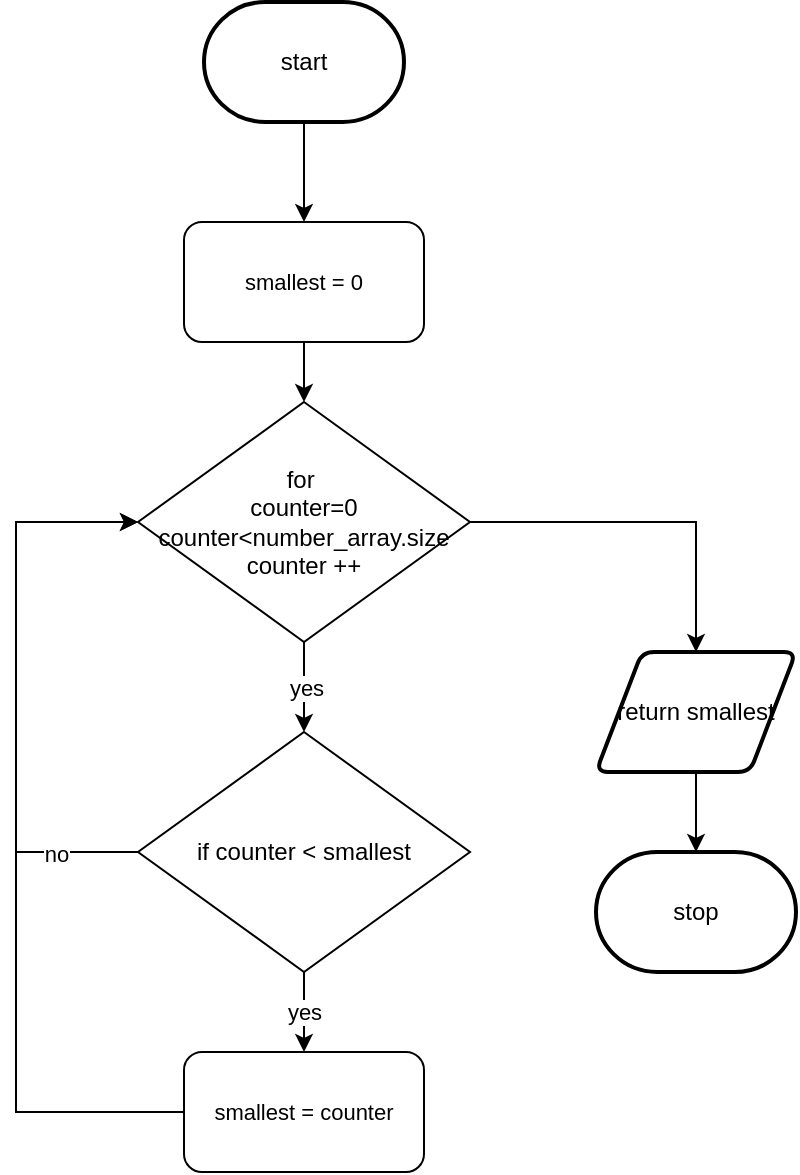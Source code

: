 <mxfile>
    <diagram id="u-GtxlJVRN88nns22guV" name="Page-1">
        <mxGraphModel dx="834" dy="711" grid="1" gridSize="10" guides="1" tooltips="1" connect="1" arrows="1" fold="1" page="1" pageScale="1" pageWidth="827" pageHeight="1169" math="0" shadow="0">
            <root>
                <mxCell id="0"/>
                <mxCell id="1" parent="0"/>
                <mxCell id="151" value="stop" style="strokeWidth=2;html=1;shape=mxgraph.flowchart.terminator;whiteSpace=wrap;" parent="1" vertex="1">
                    <mxGeometry x="570" y="645" width="100" height="60" as="geometry"/>
                </mxCell>
                <mxCell id="152" value="yes" style="edgeStyle=orthogonalEdgeStyle;shape=connector;rounded=0;html=1;exitX=0.5;exitY=1;exitDx=0;exitDy=0;entryX=0.5;entryY=0;entryDx=0;entryDy=0;labelBackgroundColor=default;fontFamily=Helvetica;fontSize=11;fontColor=default;endArrow=classic;strokeColor=default;" parent="1" source="154" edge="1">
                    <mxGeometry relative="1" as="geometry">
                        <mxPoint x="424" y="585" as="targetPoint"/>
                    </mxGeometry>
                </mxCell>
                <mxCell id="153" style="edgeStyle=orthogonalEdgeStyle;shape=connector;rounded=0;html=1;exitX=1;exitY=0.5;exitDx=0;exitDy=0;entryX=0.5;entryY=0;entryDx=0;entryDy=0;labelBackgroundColor=default;fontFamily=Helvetica;fontSize=11;fontColor=default;endArrow=classic;strokeColor=default;" parent="1" source="154" target="158" edge="1">
                    <mxGeometry relative="1" as="geometry"/>
                </mxCell>
                <mxCell id="154" value="for&amp;nbsp;&lt;br&gt;counter=0&lt;br&gt;counter&amp;lt;number_array.size&lt;br&gt;counter ++" style="rhombus;whiteSpace=wrap;html=1;" parent="1" vertex="1">
                    <mxGeometry x="341" y="420" width="166" height="120" as="geometry"/>
                </mxCell>
                <mxCell id="166" style="edgeStyle=none;html=1;exitX=0.5;exitY=1;exitDx=0;exitDy=0;exitPerimeter=0;" edge="1" parent="1" source="156" target="165">
                    <mxGeometry relative="1" as="geometry"/>
                </mxCell>
                <mxCell id="156" value="start" style="strokeWidth=2;html=1;shape=mxgraph.flowchart.terminator;whiteSpace=wrap;" parent="1" vertex="1">
                    <mxGeometry x="374" y="220" width="100" height="60" as="geometry"/>
                </mxCell>
                <mxCell id="157" style="edgeStyle=orthogonalEdgeStyle;shape=connector;rounded=0;html=1;exitX=0.5;exitY=1;exitDx=0;exitDy=0;entryX=0.5;entryY=0;entryDx=0;entryDy=0;entryPerimeter=0;labelBackgroundColor=default;fontFamily=Helvetica;fontSize=11;fontColor=default;endArrow=classic;strokeColor=default;" parent="1" source="158" target="151" edge="1">
                    <mxGeometry relative="1" as="geometry"/>
                </mxCell>
                <mxCell id="158" value="return smallest" style="shape=parallelogram;html=1;strokeWidth=2;perimeter=parallelogramPerimeter;whiteSpace=wrap;rounded=1;arcSize=12;size=0.23;" parent="1" vertex="1">
                    <mxGeometry x="570" y="545" width="100" height="60" as="geometry"/>
                </mxCell>
                <mxCell id="159" style="edgeStyle=orthogonalEdgeStyle;shape=connector;rounded=0;html=1;exitX=0;exitY=0.5;exitDx=0;exitDy=0;entryX=0;entryY=0.5;entryDx=0;entryDy=0;labelBackgroundColor=default;fontFamily=Helvetica;fontSize=11;fontColor=default;endArrow=classic;strokeColor=default;" parent="1" source="162" target="154" edge="1">
                    <mxGeometry relative="1" as="geometry">
                        <Array as="points">
                            <mxPoint x="280" y="645"/>
                            <mxPoint x="280" y="480"/>
                        </Array>
                    </mxGeometry>
                </mxCell>
                <mxCell id="160" value="no" style="edgeLabel;html=1;align=center;verticalAlign=middle;resizable=0;points=[];fontSize=11;fontFamily=Helvetica;fontColor=default;" parent="159" vertex="1" connectable="0">
                    <mxGeometry x="-0.713" y="1" relative="1" as="geometry">
                        <mxPoint as="offset"/>
                    </mxGeometry>
                </mxCell>
                <mxCell id="161" value="yes" style="edgeStyle=orthogonalEdgeStyle;shape=connector;rounded=0;html=1;exitX=0.5;exitY=1;exitDx=0;exitDy=0;labelBackgroundColor=default;fontFamily=Helvetica;fontSize=11;fontColor=default;endArrow=classic;strokeColor=default;" parent="1" source="162" target="164" edge="1">
                    <mxGeometry relative="1" as="geometry"/>
                </mxCell>
                <mxCell id="162" value="if counter &amp;lt; smallest" style="rhombus;whiteSpace=wrap;html=1;" parent="1" vertex="1">
                    <mxGeometry x="341" y="585" width="166" height="120" as="geometry"/>
                </mxCell>
                <mxCell id="163" style="edgeStyle=orthogonalEdgeStyle;shape=connector;rounded=0;html=1;exitX=0;exitY=0.5;exitDx=0;exitDy=0;entryX=0;entryY=0.5;entryDx=0;entryDy=0;labelBackgroundColor=default;fontFamily=Helvetica;fontSize=11;fontColor=default;endArrow=classic;strokeColor=default;" parent="1" source="164" target="154" edge="1">
                    <mxGeometry relative="1" as="geometry">
                        <Array as="points">
                            <mxPoint x="280" y="775"/>
                            <mxPoint x="280" y="480"/>
                        </Array>
                    </mxGeometry>
                </mxCell>
                <mxCell id="164" value="smallest = counter" style="rounded=1;whiteSpace=wrap;html=1;fontFamily=Helvetica;fontSize=11;fontColor=default;" parent="1" vertex="1">
                    <mxGeometry x="364" y="745" width="120" height="60" as="geometry"/>
                </mxCell>
                <mxCell id="167" style="edgeStyle=none;html=1;" edge="1" parent="1" source="165" target="154">
                    <mxGeometry relative="1" as="geometry"/>
                </mxCell>
                <mxCell id="165" value="smallest = 0" style="rounded=1;whiteSpace=wrap;html=1;fontFamily=Helvetica;fontSize=11;fontColor=default;" vertex="1" parent="1">
                    <mxGeometry x="364" y="330" width="120" height="60" as="geometry"/>
                </mxCell>
            </root>
        </mxGraphModel>
    </diagram>
</mxfile>